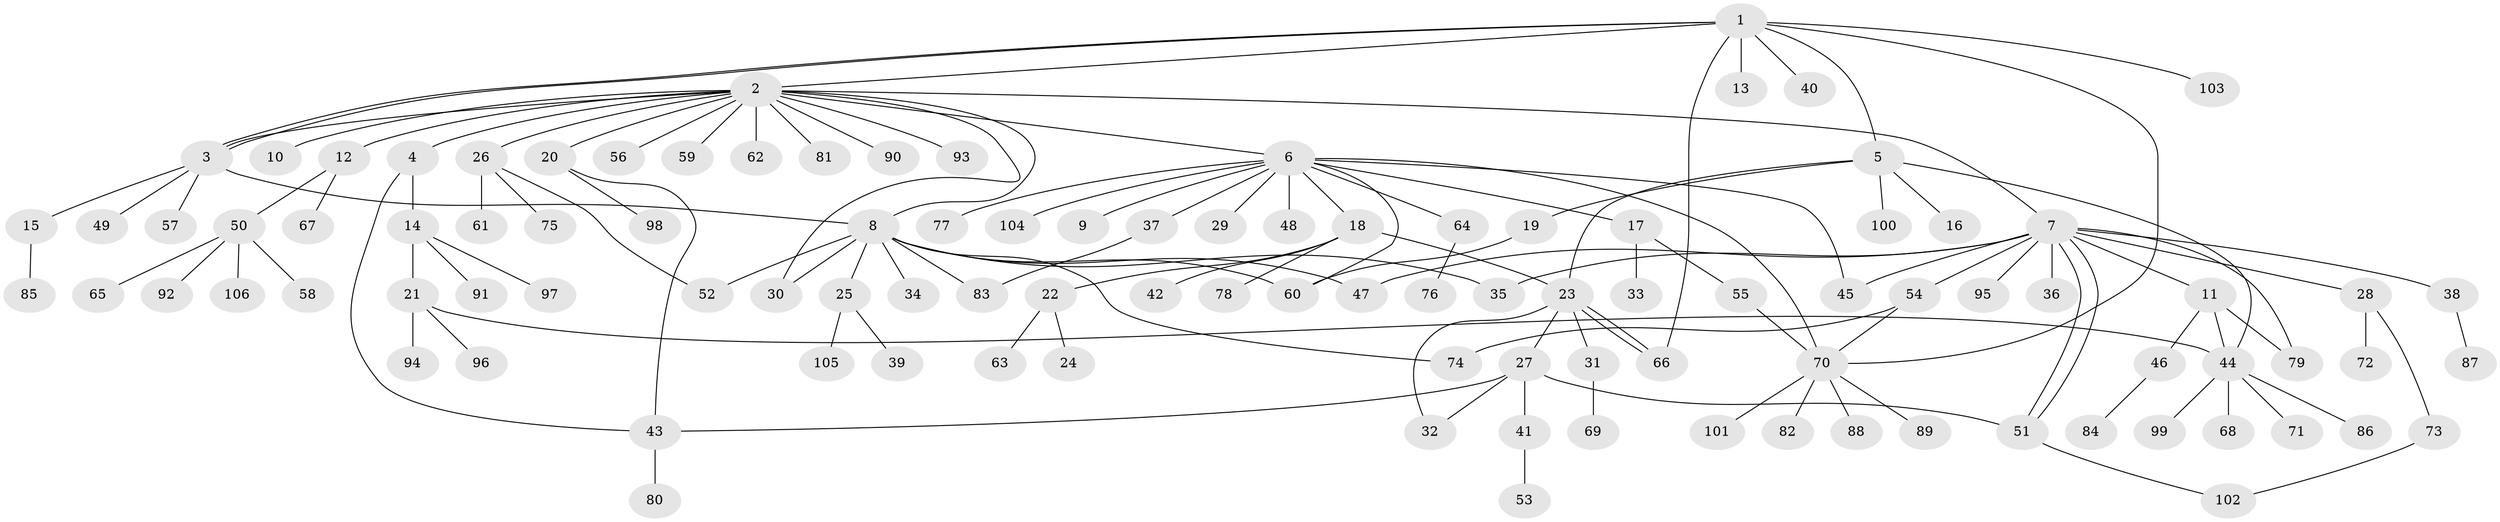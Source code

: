 // Generated by graph-tools (version 1.1) at 2025/11/02/27/25 16:11:15]
// undirected, 106 vertices, 132 edges
graph export_dot {
graph [start="1"]
  node [color=gray90,style=filled];
  1;
  2;
  3;
  4;
  5;
  6;
  7;
  8;
  9;
  10;
  11;
  12;
  13;
  14;
  15;
  16;
  17;
  18;
  19;
  20;
  21;
  22;
  23;
  24;
  25;
  26;
  27;
  28;
  29;
  30;
  31;
  32;
  33;
  34;
  35;
  36;
  37;
  38;
  39;
  40;
  41;
  42;
  43;
  44;
  45;
  46;
  47;
  48;
  49;
  50;
  51;
  52;
  53;
  54;
  55;
  56;
  57;
  58;
  59;
  60;
  61;
  62;
  63;
  64;
  65;
  66;
  67;
  68;
  69;
  70;
  71;
  72;
  73;
  74;
  75;
  76;
  77;
  78;
  79;
  80;
  81;
  82;
  83;
  84;
  85;
  86;
  87;
  88;
  89;
  90;
  91;
  92;
  93;
  94;
  95;
  96;
  97;
  98;
  99;
  100;
  101;
  102;
  103;
  104;
  105;
  106;
  1 -- 2;
  1 -- 3;
  1 -- 3;
  1 -- 5;
  1 -- 13;
  1 -- 40;
  1 -- 66;
  1 -- 70;
  1 -- 103;
  2 -- 3;
  2 -- 4;
  2 -- 6;
  2 -- 7;
  2 -- 8;
  2 -- 10;
  2 -- 12;
  2 -- 20;
  2 -- 26;
  2 -- 30;
  2 -- 56;
  2 -- 59;
  2 -- 62;
  2 -- 81;
  2 -- 90;
  2 -- 93;
  3 -- 8;
  3 -- 15;
  3 -- 49;
  3 -- 57;
  4 -- 14;
  4 -- 43;
  5 -- 16;
  5 -- 19;
  5 -- 23;
  5 -- 44;
  5 -- 100;
  6 -- 9;
  6 -- 17;
  6 -- 18;
  6 -- 29;
  6 -- 37;
  6 -- 45;
  6 -- 48;
  6 -- 60;
  6 -- 64;
  6 -- 70;
  6 -- 77;
  6 -- 104;
  7 -- 11;
  7 -- 28;
  7 -- 35;
  7 -- 36;
  7 -- 38;
  7 -- 45;
  7 -- 47;
  7 -- 51;
  7 -- 51;
  7 -- 54;
  7 -- 79;
  7 -- 95;
  8 -- 25;
  8 -- 30;
  8 -- 34;
  8 -- 35;
  8 -- 47;
  8 -- 52;
  8 -- 60;
  8 -- 74;
  8 -- 83;
  11 -- 44;
  11 -- 46;
  11 -- 79;
  12 -- 50;
  12 -- 67;
  14 -- 21;
  14 -- 91;
  14 -- 97;
  15 -- 85;
  17 -- 33;
  17 -- 55;
  18 -- 22;
  18 -- 23;
  18 -- 42;
  18 -- 78;
  19 -- 60;
  20 -- 43;
  20 -- 98;
  21 -- 44;
  21 -- 94;
  21 -- 96;
  22 -- 24;
  22 -- 63;
  23 -- 27;
  23 -- 31;
  23 -- 32;
  23 -- 66;
  23 -- 66;
  25 -- 39;
  25 -- 105;
  26 -- 52;
  26 -- 61;
  26 -- 75;
  27 -- 32;
  27 -- 41;
  27 -- 43;
  27 -- 51;
  28 -- 72;
  28 -- 73;
  31 -- 69;
  37 -- 83;
  38 -- 87;
  41 -- 53;
  43 -- 80;
  44 -- 68;
  44 -- 71;
  44 -- 86;
  44 -- 99;
  46 -- 84;
  50 -- 58;
  50 -- 65;
  50 -- 92;
  50 -- 106;
  51 -- 102;
  54 -- 70;
  54 -- 74;
  55 -- 70;
  64 -- 76;
  70 -- 82;
  70 -- 88;
  70 -- 89;
  70 -- 101;
  73 -- 102;
}
